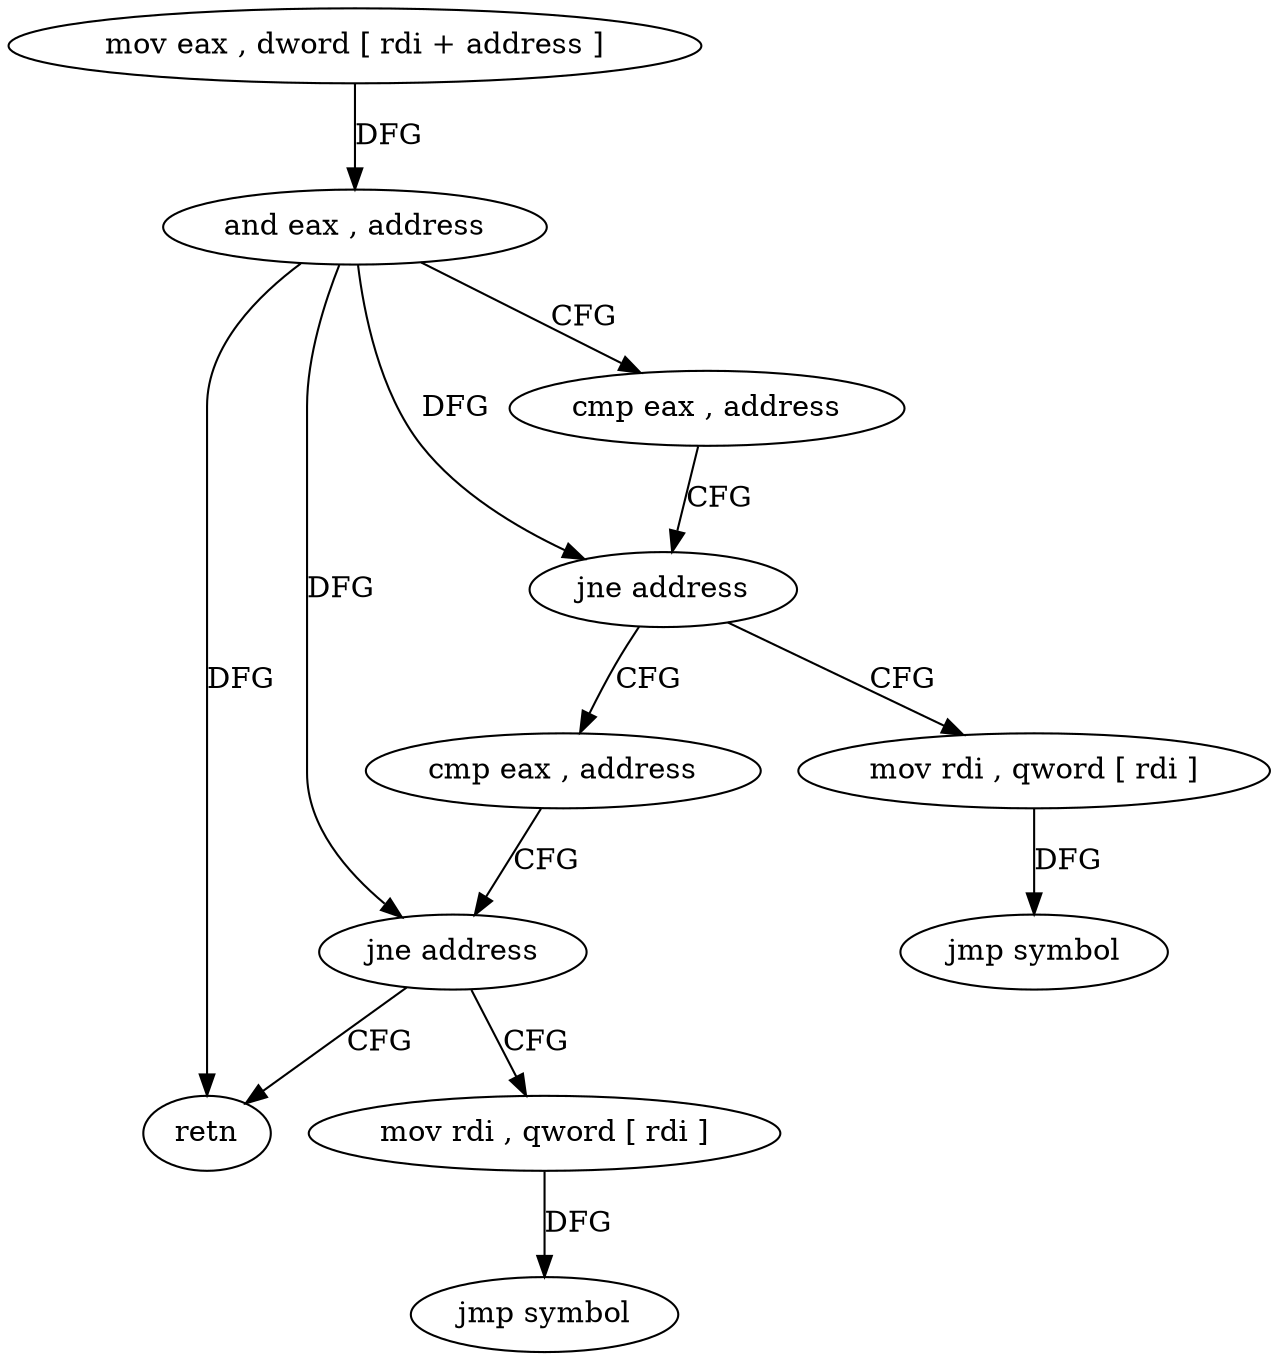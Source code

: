 digraph "func" {
"4221536" [label = "mov eax , dword [ rdi + address ]" ]
"4221539" [label = "and eax , address" ]
"4221544" [label = "cmp eax , address" ]
"4221547" [label = "jne address" ]
"4221554" [label = "cmp eax , address" ]
"4221549" [label = "mov rdi , qword [ rdi ]" ]
"4221557" [label = "jne address" ]
"4221567" [label = "retn" ]
"4221559" [label = "mov rdi , qword [ rdi ]" ]
"4221552" [label = "jmp symbol" ]
"4221562" [label = "jmp symbol" ]
"4221536" -> "4221539" [ label = "DFG" ]
"4221539" -> "4221544" [ label = "CFG" ]
"4221539" -> "4221547" [ label = "DFG" ]
"4221539" -> "4221557" [ label = "DFG" ]
"4221539" -> "4221567" [ label = "DFG" ]
"4221544" -> "4221547" [ label = "CFG" ]
"4221547" -> "4221554" [ label = "CFG" ]
"4221547" -> "4221549" [ label = "CFG" ]
"4221554" -> "4221557" [ label = "CFG" ]
"4221549" -> "4221552" [ label = "DFG" ]
"4221557" -> "4221567" [ label = "CFG" ]
"4221557" -> "4221559" [ label = "CFG" ]
"4221559" -> "4221562" [ label = "DFG" ]
}

